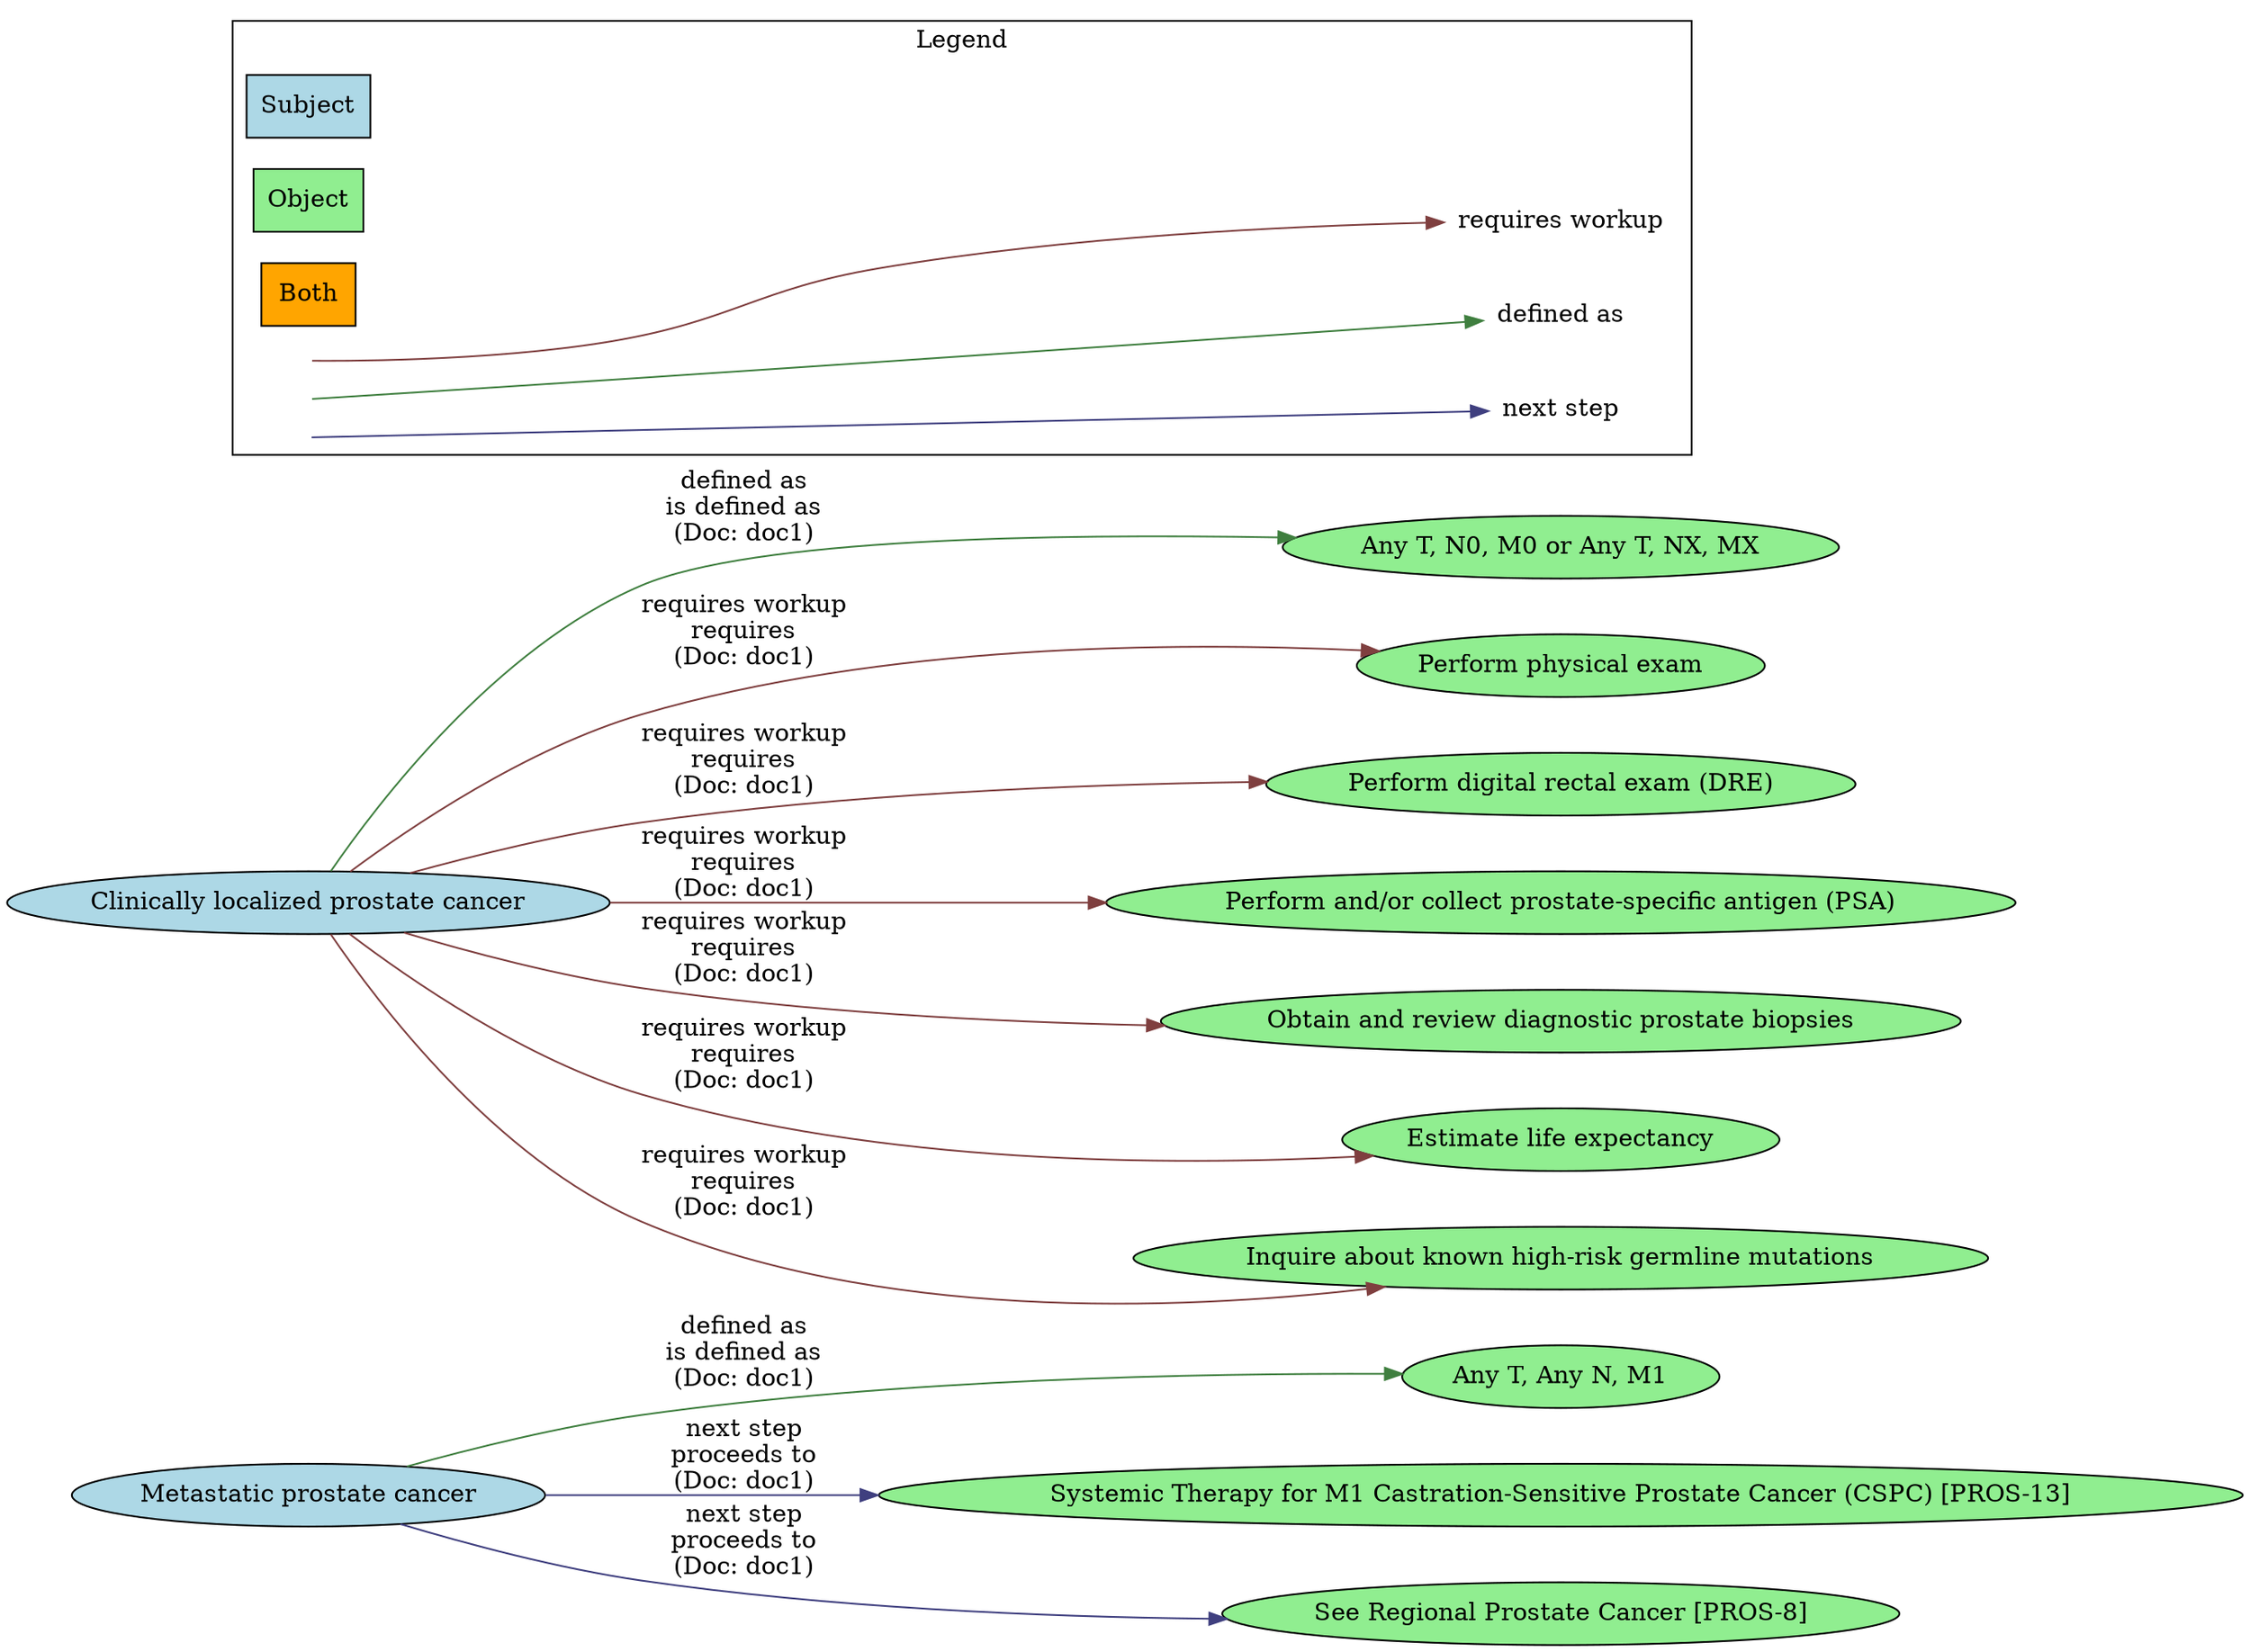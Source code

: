 digraph G {
  rankdir=LR;
  node [style=filled];
  "Metastatic prostate cancer" [label="Metastatic prostate cancer", fillcolor="#ADD8E6"];
  "Any T, Any N, M1" [label="Any T, Any N, M1", fillcolor="#90EE90"];
  "Systemic Therapy for M1 Castration-Sensitive Prostate Cancer (CSPC) [PROS-13]" [label="Systemic Therapy for M1 Castration-Sensitive Prostate Cancer (CSPC) [PROS-13]", fillcolor="#90EE90"];
  "See Regional Prostate Cancer [PROS-8]" [label="See Regional Prostate Cancer [PROS-8]", fillcolor="#90EE90"];
  "Clinically localized prostate cancer" [label="Clinically localized prostate cancer", fillcolor="#ADD8E6"];
  "Any T, N0, M0 or Any T, NX, MX" [label="Any T, N0, M0 or Any T, NX, MX", fillcolor="#90EE90"];
  "Perform physical exam" [label="Perform physical exam", fillcolor="#90EE90"];
  "Perform digital rectal exam (DRE)" [label="Perform digital rectal exam (DRE)", fillcolor="#90EE90"];
  "Perform and/or collect prostate-specific antigen (PSA)" [label="Perform and/or collect prostate-specific antigen (PSA)", fillcolor="#90EE90"];
  "Obtain and review diagnostic prostate biopsies" [label="Obtain and review diagnostic prostate biopsies", fillcolor="#90EE90"];
  "Estimate life expectancy" [label="Estimate life expectancy", fillcolor="#90EE90"];
  "Inquire about known high-risk germline mutations" [label="Inquire about known high-risk germline mutations", fillcolor="#90EE90"];
  "Metastatic prostate cancer" -> "Any T, Any N, M1" [label="defined as\nis defined as\n(Doc: doc1)", color="#3f7f3f"];
  "Metastatic prostate cancer" -> "Systemic Therapy for M1 Castration-Sensitive Prostate Cancer (CSPC) [PROS-13]" [label="next step\nproceeds to\n(Doc: doc1)", color="#3f3f7f"];
  "Metastatic prostate cancer" -> "See Regional Prostate Cancer [PROS-8]" [label="next step\nproceeds to\n(Doc: doc1)", color="#3f3f7f"];
  "Clinically localized prostate cancer" -> "Any T, N0, M0 or Any T, NX, MX" [label="defined as\nis defined as\n(Doc: doc1)", color="#3f7f3f"];
  "Clinically localized prostate cancer" -> "Perform physical exam" [label="requires workup\nrequires\n(Doc: doc1)", color="#7f3f3f"];
  "Clinically localized prostate cancer" -> "Perform digital rectal exam (DRE)" [label="requires workup\nrequires\n(Doc: doc1)", color="#7f3f3f"];
  "Clinically localized prostate cancer" -> "Perform and/or collect prostate-specific antigen (PSA)" [label="requires workup\nrequires\n(Doc: doc1)", color="#7f3f3f"];
  "Clinically localized prostate cancer" -> "Obtain and review diagnostic prostate biopsies" [label="requires workup\nrequires\n(Doc: doc1)", color="#7f3f3f"];
  "Clinically localized prostate cancer" -> "Estimate life expectancy" [label="requires workup\nrequires\n(Doc: doc1)", color="#7f3f3f"];
  "Clinically localized prostate cancer" -> "Inquire about known high-risk germline mutations" [label="requires workup\nrequires\n(Doc: doc1)", color="#7f3f3f"];
  subgraph cluster_legend {
    label = "Legend";
    node [shape=box];
    "Subject" [fillcolor="#ADD8E6"];
    "Object" [fillcolor="#90EE90"];
    "Both" [fillcolor="#FFA500"];
    "requires workup" [shape=plaintext, fillcolor="white"];
    "dummy_requires workup" [shape=point, style=invis];
    "dummy_requires workup" -> "requires workup" [color="#7f3f3f"];
    "defined as" [shape=plaintext, fillcolor="white"];
    "dummy_defined as" [shape=point, style=invis];
    "dummy_defined as" -> "defined as" [color="#3f7f3f"];
    "next step" [shape=plaintext, fillcolor="white"];
    "dummy_next step" [shape=point, style=invis];
    "dummy_next step" -> "next step" [color="#3f3f7f"];
  }
}